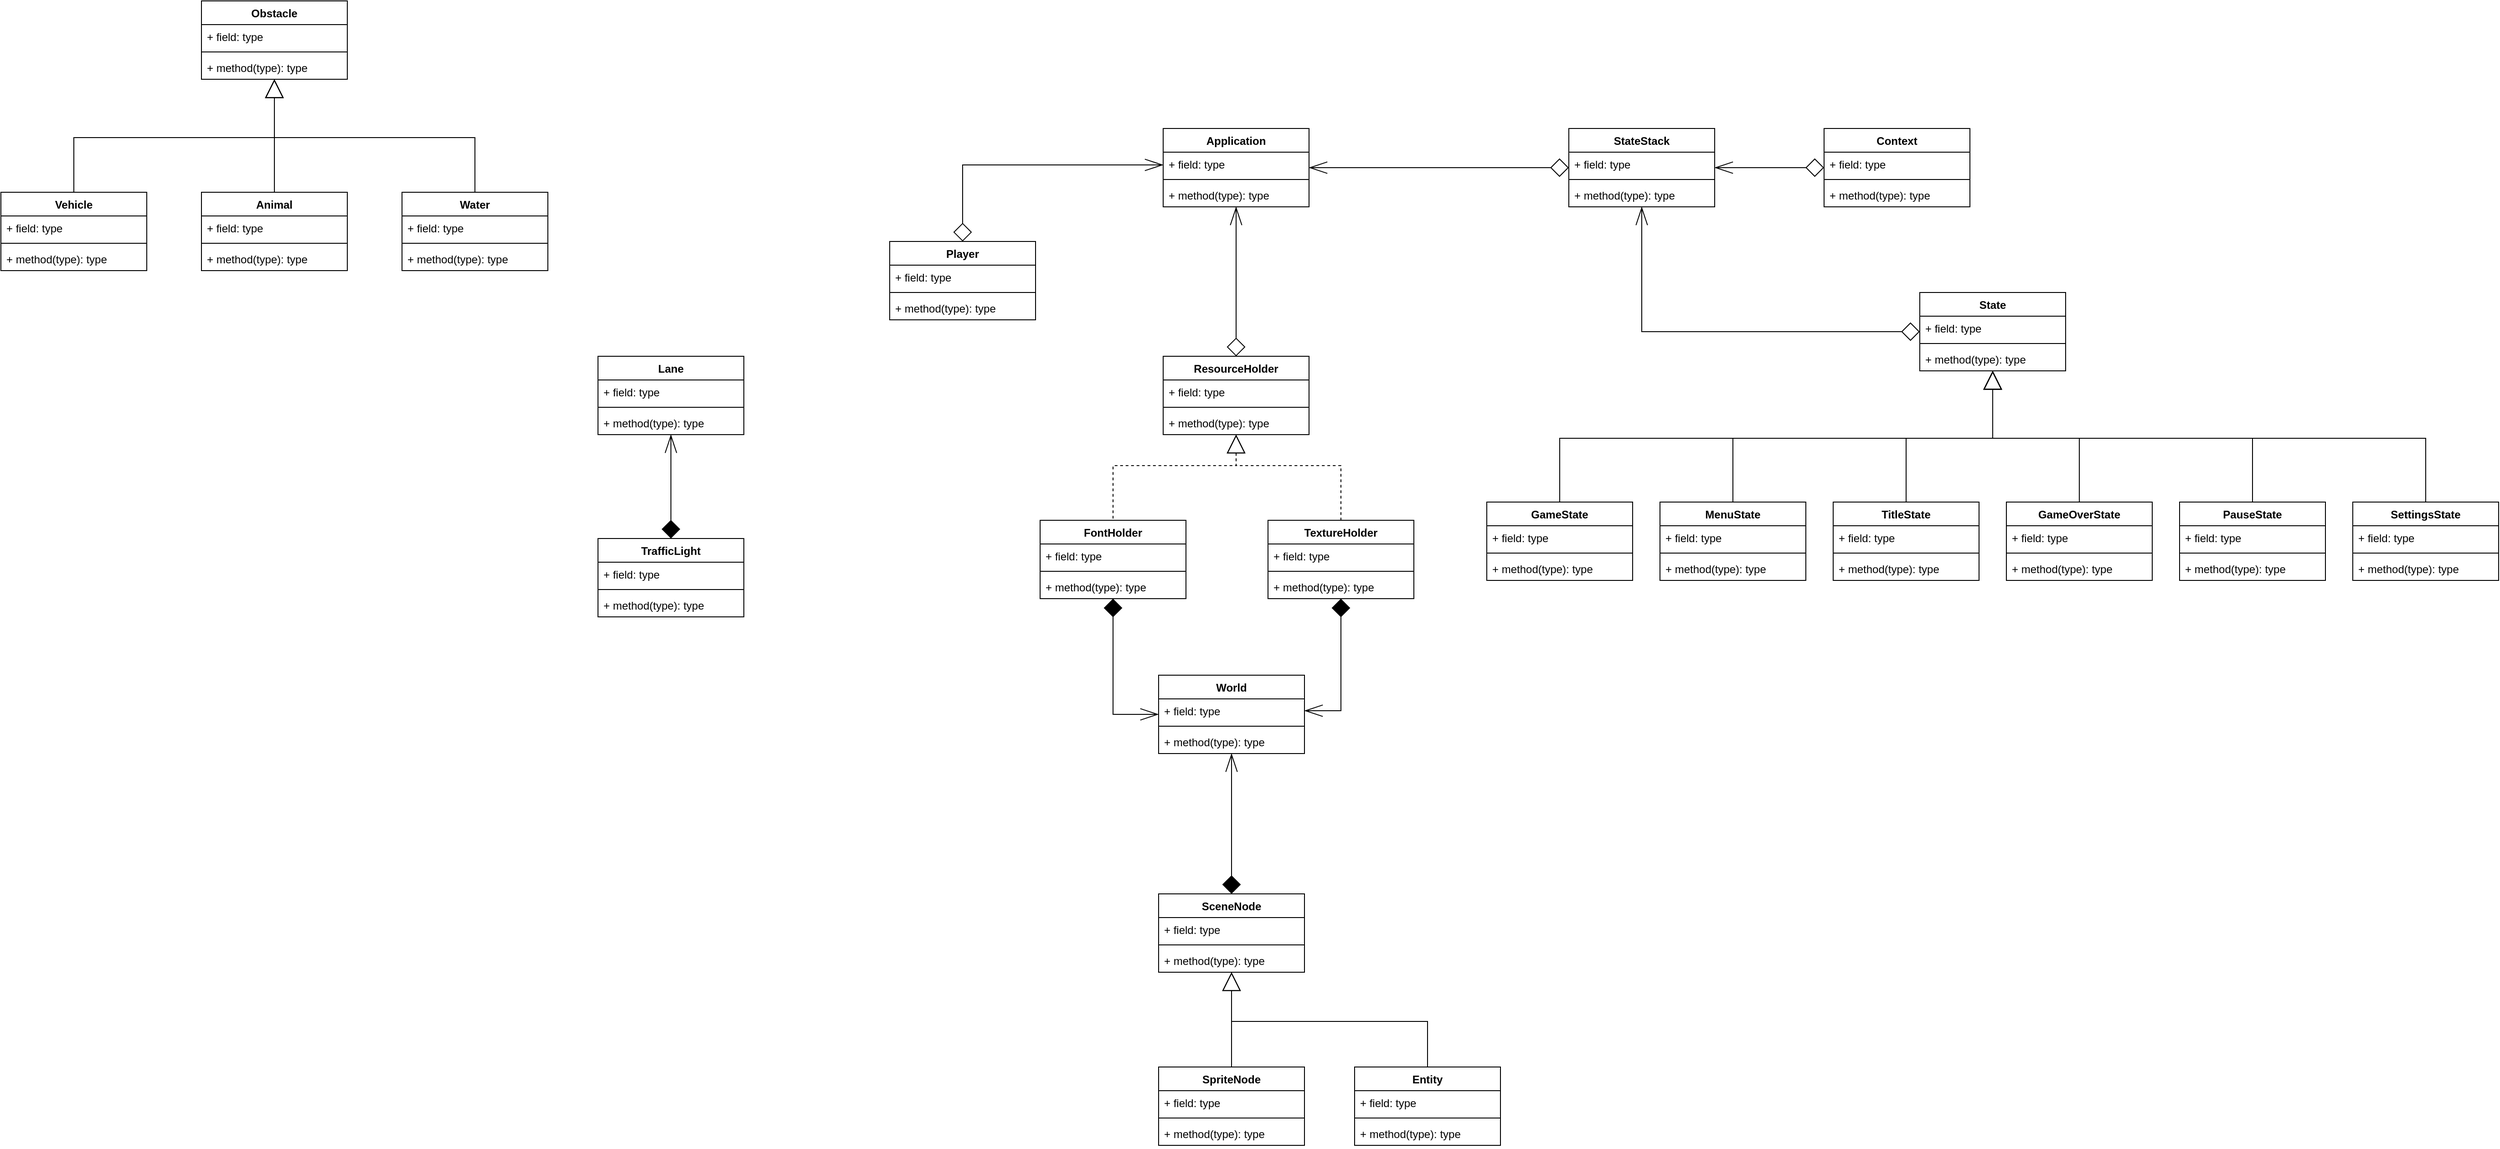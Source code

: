 <mxfile version="20.3.0" type="device"><diagram id="rSOY2md4iwqmSH1QF6Jq" name="Page-1"><mxGraphModel dx="2780" dy="1352" grid="1" gridSize="10" guides="1" tooltips="1" connect="1" arrows="1" fold="1" page="0" pageScale="1" pageWidth="850" pageHeight="1100" math="0" shadow="0"><root><mxCell id="0"/><mxCell id="1" parent="0"/><mxCell id="9zx2zrUR1Tn2hJ3h2cqU-62" style="edgeStyle=orthogonalEdgeStyle;rounded=0;orthogonalLoop=1;jettySize=auto;html=1;startArrow=openThin;startFill=0;endArrow=diamond;endFill=0;startSize=18;endSize=18;" parent="1" source="9zx2zrUR1Tn2hJ3h2cqU-1" target="9zx2zrUR1Tn2hJ3h2cqU-37" edge="1"><mxGeometry relative="1" as="geometry"><Array as="points"><mxPoint x="365" y="13"/></Array></mxGeometry></mxCell><mxCell id="9zx2zrUR1Tn2hJ3h2cqU-1" value="Application" style="swimlane;fontStyle=1;align=center;verticalAlign=top;childLayout=stackLayout;horizontal=1;startSize=26;horizontalStack=0;resizeParent=1;resizeParentMax=0;resizeLast=0;collapsible=1;marginBottom=0;" parent="1" vertex="1"><mxGeometry x="285" y="-60" width="160" height="86" as="geometry"/></mxCell><mxCell id="9zx2zrUR1Tn2hJ3h2cqU-2" value="+ field: type" style="text;strokeColor=none;fillColor=none;align=left;verticalAlign=top;spacingLeft=4;spacingRight=4;overflow=hidden;rotatable=0;points=[[0,0.5],[1,0.5]];portConstraint=eastwest;" parent="9zx2zrUR1Tn2hJ3h2cqU-1" vertex="1"><mxGeometry y="26" width="160" height="26" as="geometry"/></mxCell><mxCell id="9zx2zrUR1Tn2hJ3h2cqU-3" value="" style="line;strokeWidth=1;fillColor=none;align=left;verticalAlign=middle;spacingTop=-1;spacingLeft=3;spacingRight=3;rotatable=0;labelPosition=right;points=[];portConstraint=eastwest;strokeColor=inherit;" parent="9zx2zrUR1Tn2hJ3h2cqU-1" vertex="1"><mxGeometry y="52" width="160" height="8" as="geometry"/></mxCell><mxCell id="9zx2zrUR1Tn2hJ3h2cqU-4" value="+ method(type): type" style="text;strokeColor=none;fillColor=none;align=left;verticalAlign=top;spacingLeft=4;spacingRight=4;overflow=hidden;rotatable=0;points=[[0,0.5],[1,0.5]];portConstraint=eastwest;" parent="9zx2zrUR1Tn2hJ3h2cqU-1" vertex="1"><mxGeometry y="60" width="160" height="26" as="geometry"/></mxCell><mxCell id="9zx2zrUR1Tn2hJ3h2cqU-65" style="edgeStyle=orthogonalEdgeStyle;rounded=0;orthogonalLoop=1;jettySize=auto;html=1;entryX=0.5;entryY=0;entryDx=0;entryDy=0;startArrow=openThin;startFill=0;endArrow=diamond;endFill=1;startSize=18;endSize=18;" parent="1" source="9zx2zrUR1Tn2hJ3h2cqU-5" target="9zx2zrUR1Tn2hJ3h2cqU-25" edge="1"><mxGeometry relative="1" as="geometry"/></mxCell><mxCell id="9zx2zrUR1Tn2hJ3h2cqU-5" value="World" style="swimlane;fontStyle=1;align=center;verticalAlign=top;childLayout=stackLayout;horizontal=1;startSize=26;horizontalStack=0;resizeParent=1;resizeParentMax=0;resizeLast=0;collapsible=1;marginBottom=0;" parent="1" vertex="1"><mxGeometry x="280" y="540" width="160" height="86" as="geometry"/></mxCell><mxCell id="9zx2zrUR1Tn2hJ3h2cqU-6" value="+ field: type" style="text;strokeColor=none;fillColor=none;align=left;verticalAlign=top;spacingLeft=4;spacingRight=4;overflow=hidden;rotatable=0;points=[[0,0.5],[1,0.5]];portConstraint=eastwest;" parent="9zx2zrUR1Tn2hJ3h2cqU-5" vertex="1"><mxGeometry y="26" width="160" height="26" as="geometry"/></mxCell><mxCell id="9zx2zrUR1Tn2hJ3h2cqU-7" value="" style="line;strokeWidth=1;fillColor=none;align=left;verticalAlign=middle;spacingTop=-1;spacingLeft=3;spacingRight=3;rotatable=0;labelPosition=right;points=[];portConstraint=eastwest;strokeColor=inherit;" parent="9zx2zrUR1Tn2hJ3h2cqU-5" vertex="1"><mxGeometry y="52" width="160" height="8" as="geometry"/></mxCell><mxCell id="9zx2zrUR1Tn2hJ3h2cqU-8" value="+ method(type): type" style="text;strokeColor=none;fillColor=none;align=left;verticalAlign=top;spacingLeft=4;spacingRight=4;overflow=hidden;rotatable=0;points=[[0,0.5],[1,0.5]];portConstraint=eastwest;" parent="9zx2zrUR1Tn2hJ3h2cqU-5" vertex="1"><mxGeometry y="60" width="160" height="26" as="geometry"/></mxCell><mxCell id="9zx2zrUR1Tn2hJ3h2cqU-68" style="edgeStyle=orthogonalEdgeStyle;rounded=0;orthogonalLoop=1;jettySize=auto;html=1;startArrow=diamond;startFill=0;endArrow=openThin;endFill=0;startSize=18;endSize=18;" parent="1" source="9zx2zrUR1Tn2hJ3h2cqU-9" target="9zx2zrUR1Tn2hJ3h2cqU-1" edge="1"><mxGeometry relative="1" as="geometry"><Array as="points"><mxPoint x="65" y="-20"/></Array></mxGeometry></mxCell><mxCell id="9zx2zrUR1Tn2hJ3h2cqU-9" value="Player" style="swimlane;fontStyle=1;align=center;verticalAlign=top;childLayout=stackLayout;horizontal=1;startSize=26;horizontalStack=0;resizeParent=1;resizeParentMax=0;resizeLast=0;collapsible=1;marginBottom=0;" parent="1" vertex="1"><mxGeometry x="-15" y="64" width="160" height="86" as="geometry"/></mxCell><mxCell id="9zx2zrUR1Tn2hJ3h2cqU-10" value="+ field: type" style="text;strokeColor=none;fillColor=none;align=left;verticalAlign=top;spacingLeft=4;spacingRight=4;overflow=hidden;rotatable=0;points=[[0,0.5],[1,0.5]];portConstraint=eastwest;" parent="9zx2zrUR1Tn2hJ3h2cqU-9" vertex="1"><mxGeometry y="26" width="160" height="26" as="geometry"/></mxCell><mxCell id="9zx2zrUR1Tn2hJ3h2cqU-11" value="" style="line;strokeWidth=1;fillColor=none;align=left;verticalAlign=middle;spacingTop=-1;spacingLeft=3;spacingRight=3;rotatable=0;labelPosition=right;points=[];portConstraint=eastwest;strokeColor=inherit;" parent="9zx2zrUR1Tn2hJ3h2cqU-9" vertex="1"><mxGeometry y="52" width="160" height="8" as="geometry"/></mxCell><mxCell id="9zx2zrUR1Tn2hJ3h2cqU-12" value="+ method(type): type" style="text;strokeColor=none;fillColor=none;align=left;verticalAlign=top;spacingLeft=4;spacingRight=4;overflow=hidden;rotatable=0;points=[[0,0.5],[1,0.5]];portConstraint=eastwest;" parent="9zx2zrUR1Tn2hJ3h2cqU-9" vertex="1"><mxGeometry y="60" width="160" height="26" as="geometry"/></mxCell><mxCell id="9zx2zrUR1Tn2hJ3h2cqU-63" style="edgeStyle=orthogonalEdgeStyle;rounded=0;orthogonalLoop=1;jettySize=auto;html=1;startArrow=openThin;startFill=0;endArrow=diamond;endFill=1;startSize=18;endSize=18;" parent="1" source="9zx2zrUR1Tn2hJ3h2cqU-13" target="9zx2zrUR1Tn2hJ3h2cqU-41" edge="1"><mxGeometry relative="1" as="geometry"/></mxCell><mxCell id="9zx2zrUR1Tn2hJ3h2cqU-13" value="Lane" style="swimlane;fontStyle=1;align=center;verticalAlign=top;childLayout=stackLayout;horizontal=1;startSize=26;horizontalStack=0;resizeParent=1;resizeParentMax=0;resizeLast=0;collapsible=1;marginBottom=0;" parent="1" vertex="1"><mxGeometry x="-335" y="190" width="160" height="86" as="geometry"/></mxCell><mxCell id="9zx2zrUR1Tn2hJ3h2cqU-14" value="+ field: type" style="text;strokeColor=none;fillColor=none;align=left;verticalAlign=top;spacingLeft=4;spacingRight=4;overflow=hidden;rotatable=0;points=[[0,0.5],[1,0.5]];portConstraint=eastwest;" parent="9zx2zrUR1Tn2hJ3h2cqU-13" vertex="1"><mxGeometry y="26" width="160" height="26" as="geometry"/></mxCell><mxCell id="9zx2zrUR1Tn2hJ3h2cqU-15" value="" style="line;strokeWidth=1;fillColor=none;align=left;verticalAlign=middle;spacingTop=-1;spacingLeft=3;spacingRight=3;rotatable=0;labelPosition=right;points=[];portConstraint=eastwest;strokeColor=inherit;" parent="9zx2zrUR1Tn2hJ3h2cqU-13" vertex="1"><mxGeometry y="52" width="160" height="8" as="geometry"/></mxCell><mxCell id="9zx2zrUR1Tn2hJ3h2cqU-16" value="+ method(type): type" style="text;strokeColor=none;fillColor=none;align=left;verticalAlign=top;spacingLeft=4;spacingRight=4;overflow=hidden;rotatable=0;points=[[0,0.5],[1,0.5]];portConstraint=eastwest;" parent="9zx2zrUR1Tn2hJ3h2cqU-13" vertex="1"><mxGeometry y="60" width="160" height="26" as="geometry"/></mxCell><mxCell id="9zx2zrUR1Tn2hJ3h2cqU-17" value="Entity" style="swimlane;fontStyle=1;align=center;verticalAlign=top;childLayout=stackLayout;horizontal=1;startSize=26;horizontalStack=0;resizeParent=1;resizeParentMax=0;resizeLast=0;collapsible=1;marginBottom=0;" parent="1" vertex="1"><mxGeometry x="495" y="970" width="160" height="86" as="geometry"/></mxCell><mxCell id="9zx2zrUR1Tn2hJ3h2cqU-18" value="+ field: type" style="text;strokeColor=none;fillColor=none;align=left;verticalAlign=top;spacingLeft=4;spacingRight=4;overflow=hidden;rotatable=0;points=[[0,0.5],[1,0.5]];portConstraint=eastwest;" parent="9zx2zrUR1Tn2hJ3h2cqU-17" vertex="1"><mxGeometry y="26" width="160" height="26" as="geometry"/></mxCell><mxCell id="9zx2zrUR1Tn2hJ3h2cqU-19" value="" style="line;strokeWidth=1;fillColor=none;align=left;verticalAlign=middle;spacingTop=-1;spacingLeft=3;spacingRight=3;rotatable=0;labelPosition=right;points=[];portConstraint=eastwest;strokeColor=inherit;" parent="9zx2zrUR1Tn2hJ3h2cqU-17" vertex="1"><mxGeometry y="52" width="160" height="8" as="geometry"/></mxCell><mxCell id="9zx2zrUR1Tn2hJ3h2cqU-20" value="+ method(type): type" style="text;strokeColor=none;fillColor=none;align=left;verticalAlign=top;spacingLeft=4;spacingRight=4;overflow=hidden;rotatable=0;points=[[0,0.5],[1,0.5]];portConstraint=eastwest;" parent="9zx2zrUR1Tn2hJ3h2cqU-17" vertex="1"><mxGeometry y="60" width="160" height="26" as="geometry"/></mxCell><mxCell id="9zx2zrUR1Tn2hJ3h2cqU-59" style="edgeStyle=orthogonalEdgeStyle;rounded=0;orthogonalLoop=1;jettySize=auto;html=1;entryX=0.5;entryY=0;entryDx=0;entryDy=0;endArrow=none;endFill=0;startArrow=block;startFill=0;startSize=18;" parent="1" source="9zx2zrUR1Tn2hJ3h2cqU-21" target="9zx2zrUR1Tn2hJ3h2cqU-53" edge="1"><mxGeometry relative="1" as="geometry"><Array as="points"><mxPoint x="-690" y="-50"/><mxPoint x="-470" y="-50"/></Array></mxGeometry></mxCell><mxCell id="9zx2zrUR1Tn2hJ3h2cqU-60" style="edgeStyle=orthogonalEdgeStyle;rounded=0;orthogonalLoop=1;jettySize=auto;html=1;startArrow=block;startFill=0;endArrow=none;endFill=0;startSize=18;" parent="1" source="9zx2zrUR1Tn2hJ3h2cqU-21" target="9zx2zrUR1Tn2hJ3h2cqU-49" edge="1"><mxGeometry relative="1" as="geometry"/></mxCell><mxCell id="9zx2zrUR1Tn2hJ3h2cqU-61" style="edgeStyle=orthogonalEdgeStyle;rounded=0;orthogonalLoop=1;jettySize=auto;html=1;startArrow=block;startFill=0;endArrow=none;endFill=0;startSize=18;" parent="1" source="9zx2zrUR1Tn2hJ3h2cqU-21" target="9zx2zrUR1Tn2hJ3h2cqU-45" edge="1"><mxGeometry relative="1" as="geometry"><Array as="points"><mxPoint x="-690" y="-50"/><mxPoint x="-910" y="-50"/></Array></mxGeometry></mxCell><mxCell id="9zx2zrUR1Tn2hJ3h2cqU-21" value="Obstacle" style="swimlane;fontStyle=1;align=center;verticalAlign=top;childLayout=stackLayout;horizontal=1;startSize=26;horizontalStack=0;resizeParent=1;resizeParentMax=0;resizeLast=0;collapsible=1;marginBottom=0;" parent="1" vertex="1"><mxGeometry x="-770" y="-200" width="160" height="86" as="geometry"/></mxCell><mxCell id="9zx2zrUR1Tn2hJ3h2cqU-22" value="+ field: type" style="text;strokeColor=none;fillColor=none;align=left;verticalAlign=top;spacingLeft=4;spacingRight=4;overflow=hidden;rotatable=0;points=[[0,0.5],[1,0.5]];portConstraint=eastwest;" parent="9zx2zrUR1Tn2hJ3h2cqU-21" vertex="1"><mxGeometry y="26" width="160" height="26" as="geometry"/></mxCell><mxCell id="9zx2zrUR1Tn2hJ3h2cqU-23" value="" style="line;strokeWidth=1;fillColor=none;align=left;verticalAlign=middle;spacingTop=-1;spacingLeft=3;spacingRight=3;rotatable=0;labelPosition=right;points=[];portConstraint=eastwest;strokeColor=inherit;" parent="9zx2zrUR1Tn2hJ3h2cqU-21" vertex="1"><mxGeometry y="52" width="160" height="8" as="geometry"/></mxCell><mxCell id="9zx2zrUR1Tn2hJ3h2cqU-24" value="+ method(type): type" style="text;strokeColor=none;fillColor=none;align=left;verticalAlign=top;spacingLeft=4;spacingRight=4;overflow=hidden;rotatable=0;points=[[0,0.5],[1,0.5]];portConstraint=eastwest;" parent="9zx2zrUR1Tn2hJ3h2cqU-21" vertex="1"><mxGeometry y="60" width="160" height="26" as="geometry"/></mxCell><mxCell id="9zx2zrUR1Tn2hJ3h2cqU-64" style="edgeStyle=orthogonalEdgeStyle;rounded=0;orthogonalLoop=1;jettySize=auto;html=1;startArrow=block;startFill=0;endArrow=none;endFill=0;startSize=18;endSize=18;" parent="1" source="9zx2zrUR1Tn2hJ3h2cqU-25" target="9zx2zrUR1Tn2hJ3h2cqU-33" edge="1"><mxGeometry relative="1" as="geometry"/></mxCell><mxCell id="9zx2zrUR1Tn2hJ3h2cqU-25" value="SceneNode" style="swimlane;fontStyle=1;align=center;verticalAlign=top;childLayout=stackLayout;horizontal=1;startSize=26;horizontalStack=0;resizeParent=1;resizeParentMax=0;resizeLast=0;collapsible=1;marginBottom=0;" parent="1" vertex="1"><mxGeometry x="280" y="780" width="160" height="86" as="geometry"/></mxCell><mxCell id="9zx2zrUR1Tn2hJ3h2cqU-26" value="+ field: type" style="text;strokeColor=none;fillColor=none;align=left;verticalAlign=top;spacingLeft=4;spacingRight=4;overflow=hidden;rotatable=0;points=[[0,0.5],[1,0.5]];portConstraint=eastwest;" parent="9zx2zrUR1Tn2hJ3h2cqU-25" vertex="1"><mxGeometry y="26" width="160" height="26" as="geometry"/></mxCell><mxCell id="9zx2zrUR1Tn2hJ3h2cqU-27" value="" style="line;strokeWidth=1;fillColor=none;align=left;verticalAlign=middle;spacingTop=-1;spacingLeft=3;spacingRight=3;rotatable=0;labelPosition=right;points=[];portConstraint=eastwest;strokeColor=inherit;" parent="9zx2zrUR1Tn2hJ3h2cqU-25" vertex="1"><mxGeometry y="52" width="160" height="8" as="geometry"/></mxCell><mxCell id="9zx2zrUR1Tn2hJ3h2cqU-28" value="+ method(type): type" style="text;strokeColor=none;fillColor=none;align=left;verticalAlign=top;spacingLeft=4;spacingRight=4;overflow=hidden;rotatable=0;points=[[0,0.5],[1,0.5]];portConstraint=eastwest;" parent="9zx2zrUR1Tn2hJ3h2cqU-25" vertex="1"><mxGeometry y="60" width="160" height="26" as="geometry"/></mxCell><mxCell id="9zx2zrUR1Tn2hJ3h2cqU-33" value="SpriteNode" style="swimlane;fontStyle=1;align=center;verticalAlign=top;childLayout=stackLayout;horizontal=1;startSize=26;horizontalStack=0;resizeParent=1;resizeParentMax=0;resizeLast=0;collapsible=1;marginBottom=0;" parent="1" vertex="1"><mxGeometry x="280" y="970" width="160" height="86" as="geometry"/></mxCell><mxCell id="9zx2zrUR1Tn2hJ3h2cqU-34" value="+ field: type" style="text;strokeColor=none;fillColor=none;align=left;verticalAlign=top;spacingLeft=4;spacingRight=4;overflow=hidden;rotatable=0;points=[[0,0.5],[1,0.5]];portConstraint=eastwest;" parent="9zx2zrUR1Tn2hJ3h2cqU-33" vertex="1"><mxGeometry y="26" width="160" height="26" as="geometry"/></mxCell><mxCell id="9zx2zrUR1Tn2hJ3h2cqU-35" value="" style="line;strokeWidth=1;fillColor=none;align=left;verticalAlign=middle;spacingTop=-1;spacingLeft=3;spacingRight=3;rotatable=0;labelPosition=right;points=[];portConstraint=eastwest;strokeColor=inherit;" parent="9zx2zrUR1Tn2hJ3h2cqU-33" vertex="1"><mxGeometry y="52" width="160" height="8" as="geometry"/></mxCell><mxCell id="9zx2zrUR1Tn2hJ3h2cqU-36" value="+ method(type): type" style="text;strokeColor=none;fillColor=none;align=left;verticalAlign=top;spacingLeft=4;spacingRight=4;overflow=hidden;rotatable=0;points=[[0,0.5],[1,0.5]];portConstraint=eastwest;" parent="9zx2zrUR1Tn2hJ3h2cqU-33" vertex="1"><mxGeometry y="60" width="160" height="26" as="geometry"/></mxCell><mxCell id="9zx2zrUR1Tn2hJ3h2cqU-37" value="ResourceHolder" style="swimlane;fontStyle=1;align=center;verticalAlign=top;childLayout=stackLayout;horizontal=1;startSize=26;horizontalStack=0;resizeParent=1;resizeParentMax=0;resizeLast=0;collapsible=1;marginBottom=0;" parent="1" vertex="1"><mxGeometry x="285" y="190" width="160" height="86" as="geometry"/></mxCell><mxCell id="9zx2zrUR1Tn2hJ3h2cqU-38" value="+ field: type" style="text;strokeColor=none;fillColor=none;align=left;verticalAlign=top;spacingLeft=4;spacingRight=4;overflow=hidden;rotatable=0;points=[[0,0.5],[1,0.5]];portConstraint=eastwest;" parent="9zx2zrUR1Tn2hJ3h2cqU-37" vertex="1"><mxGeometry y="26" width="160" height="26" as="geometry"/></mxCell><mxCell id="9zx2zrUR1Tn2hJ3h2cqU-39" value="" style="line;strokeWidth=1;fillColor=none;align=left;verticalAlign=middle;spacingTop=-1;spacingLeft=3;spacingRight=3;rotatable=0;labelPosition=right;points=[];portConstraint=eastwest;strokeColor=inherit;" parent="9zx2zrUR1Tn2hJ3h2cqU-37" vertex="1"><mxGeometry y="52" width="160" height="8" as="geometry"/></mxCell><mxCell id="9zx2zrUR1Tn2hJ3h2cqU-40" value="+ method(type): type" style="text;strokeColor=none;fillColor=none;align=left;verticalAlign=top;spacingLeft=4;spacingRight=4;overflow=hidden;rotatable=0;points=[[0,0.5],[1,0.5]];portConstraint=eastwest;" parent="9zx2zrUR1Tn2hJ3h2cqU-37" vertex="1"><mxGeometry y="60" width="160" height="26" as="geometry"/></mxCell><mxCell id="9zx2zrUR1Tn2hJ3h2cqU-41" value="TrafficLight" style="swimlane;fontStyle=1;align=center;verticalAlign=top;childLayout=stackLayout;horizontal=1;startSize=26;horizontalStack=0;resizeParent=1;resizeParentMax=0;resizeLast=0;collapsible=1;marginBottom=0;" parent="1" vertex="1"><mxGeometry x="-335" y="390" width="160" height="86" as="geometry"/></mxCell><mxCell id="9zx2zrUR1Tn2hJ3h2cqU-42" value="+ field: type" style="text;strokeColor=none;fillColor=none;align=left;verticalAlign=top;spacingLeft=4;spacingRight=4;overflow=hidden;rotatable=0;points=[[0,0.5],[1,0.5]];portConstraint=eastwest;" parent="9zx2zrUR1Tn2hJ3h2cqU-41" vertex="1"><mxGeometry y="26" width="160" height="26" as="geometry"/></mxCell><mxCell id="9zx2zrUR1Tn2hJ3h2cqU-43" value="" style="line;strokeWidth=1;fillColor=none;align=left;verticalAlign=middle;spacingTop=-1;spacingLeft=3;spacingRight=3;rotatable=0;labelPosition=right;points=[];portConstraint=eastwest;strokeColor=inherit;" parent="9zx2zrUR1Tn2hJ3h2cqU-41" vertex="1"><mxGeometry y="52" width="160" height="8" as="geometry"/></mxCell><mxCell id="9zx2zrUR1Tn2hJ3h2cqU-44" value="+ method(type): type" style="text;strokeColor=none;fillColor=none;align=left;verticalAlign=top;spacingLeft=4;spacingRight=4;overflow=hidden;rotatable=0;points=[[0,0.5],[1,0.5]];portConstraint=eastwest;" parent="9zx2zrUR1Tn2hJ3h2cqU-41" vertex="1"><mxGeometry y="60" width="160" height="26" as="geometry"/></mxCell><mxCell id="9zx2zrUR1Tn2hJ3h2cqU-45" value="Vehicle" style="swimlane;fontStyle=1;align=center;verticalAlign=top;childLayout=stackLayout;horizontal=1;startSize=26;horizontalStack=0;resizeParent=1;resizeParentMax=0;resizeLast=0;collapsible=1;marginBottom=0;" parent="1" vertex="1"><mxGeometry x="-990" y="10" width="160" height="86" as="geometry"/></mxCell><mxCell id="9zx2zrUR1Tn2hJ3h2cqU-46" value="+ field: type" style="text;strokeColor=none;fillColor=none;align=left;verticalAlign=top;spacingLeft=4;spacingRight=4;overflow=hidden;rotatable=0;points=[[0,0.5],[1,0.5]];portConstraint=eastwest;" parent="9zx2zrUR1Tn2hJ3h2cqU-45" vertex="1"><mxGeometry y="26" width="160" height="26" as="geometry"/></mxCell><mxCell id="9zx2zrUR1Tn2hJ3h2cqU-47" value="" style="line;strokeWidth=1;fillColor=none;align=left;verticalAlign=middle;spacingTop=-1;spacingLeft=3;spacingRight=3;rotatable=0;labelPosition=right;points=[];portConstraint=eastwest;strokeColor=inherit;" parent="9zx2zrUR1Tn2hJ3h2cqU-45" vertex="1"><mxGeometry y="52" width="160" height="8" as="geometry"/></mxCell><mxCell id="9zx2zrUR1Tn2hJ3h2cqU-48" value="+ method(type): type" style="text;strokeColor=none;fillColor=none;align=left;verticalAlign=top;spacingLeft=4;spacingRight=4;overflow=hidden;rotatable=0;points=[[0,0.5],[1,0.5]];portConstraint=eastwest;" parent="9zx2zrUR1Tn2hJ3h2cqU-45" vertex="1"><mxGeometry y="60" width="160" height="26" as="geometry"/></mxCell><mxCell id="9zx2zrUR1Tn2hJ3h2cqU-49" value="Animal" style="swimlane;fontStyle=1;align=center;verticalAlign=top;childLayout=stackLayout;horizontal=1;startSize=26;horizontalStack=0;resizeParent=1;resizeParentMax=0;resizeLast=0;collapsible=1;marginBottom=0;" parent="1" vertex="1"><mxGeometry x="-770" y="10" width="160" height="86" as="geometry"/></mxCell><mxCell id="9zx2zrUR1Tn2hJ3h2cqU-50" value="+ field: type" style="text;strokeColor=none;fillColor=none;align=left;verticalAlign=top;spacingLeft=4;spacingRight=4;overflow=hidden;rotatable=0;points=[[0,0.5],[1,0.5]];portConstraint=eastwest;" parent="9zx2zrUR1Tn2hJ3h2cqU-49" vertex="1"><mxGeometry y="26" width="160" height="26" as="geometry"/></mxCell><mxCell id="9zx2zrUR1Tn2hJ3h2cqU-51" value="" style="line;strokeWidth=1;fillColor=none;align=left;verticalAlign=middle;spacingTop=-1;spacingLeft=3;spacingRight=3;rotatable=0;labelPosition=right;points=[];portConstraint=eastwest;strokeColor=inherit;" parent="9zx2zrUR1Tn2hJ3h2cqU-49" vertex="1"><mxGeometry y="52" width="160" height="8" as="geometry"/></mxCell><mxCell id="9zx2zrUR1Tn2hJ3h2cqU-52" value="+ method(type): type" style="text;strokeColor=none;fillColor=none;align=left;verticalAlign=top;spacingLeft=4;spacingRight=4;overflow=hidden;rotatable=0;points=[[0,0.5],[1,0.5]];portConstraint=eastwest;" parent="9zx2zrUR1Tn2hJ3h2cqU-49" vertex="1"><mxGeometry y="60" width="160" height="26" as="geometry"/></mxCell><mxCell id="9zx2zrUR1Tn2hJ3h2cqU-53" value="Water" style="swimlane;fontStyle=1;align=center;verticalAlign=top;childLayout=stackLayout;horizontal=1;startSize=26;horizontalStack=0;resizeParent=1;resizeParentMax=0;resizeLast=0;collapsible=1;marginBottom=0;" parent="1" vertex="1"><mxGeometry x="-550" y="10" width="160" height="86" as="geometry"/></mxCell><mxCell id="9zx2zrUR1Tn2hJ3h2cqU-54" value="+ field: type" style="text;strokeColor=none;fillColor=none;align=left;verticalAlign=top;spacingLeft=4;spacingRight=4;overflow=hidden;rotatable=0;points=[[0,0.5],[1,0.5]];portConstraint=eastwest;" parent="9zx2zrUR1Tn2hJ3h2cqU-53" vertex="1"><mxGeometry y="26" width="160" height="26" as="geometry"/></mxCell><mxCell id="9zx2zrUR1Tn2hJ3h2cqU-55" value="" style="line;strokeWidth=1;fillColor=none;align=left;verticalAlign=middle;spacingTop=-1;spacingLeft=3;spacingRight=3;rotatable=0;labelPosition=right;points=[];portConstraint=eastwest;strokeColor=inherit;" parent="9zx2zrUR1Tn2hJ3h2cqU-53" vertex="1"><mxGeometry y="52" width="160" height="8" as="geometry"/></mxCell><mxCell id="9zx2zrUR1Tn2hJ3h2cqU-56" value="+ method(type): type" style="text;strokeColor=none;fillColor=none;align=left;verticalAlign=top;spacingLeft=4;spacingRight=4;overflow=hidden;rotatable=0;points=[[0,0.5],[1,0.5]];portConstraint=eastwest;" parent="9zx2zrUR1Tn2hJ3h2cqU-53" vertex="1"><mxGeometry y="60" width="160" height="26" as="geometry"/></mxCell><mxCell id="9zx2zrUR1Tn2hJ3h2cqU-67" style="edgeStyle=orthogonalEdgeStyle;rounded=0;orthogonalLoop=1;jettySize=auto;html=1;startArrow=block;startFill=0;endArrow=none;endFill=0;startSize=18;endSize=18;" parent="1" source="9zx2zrUR1Tn2hJ3h2cqU-25" target="9zx2zrUR1Tn2hJ3h2cqU-17" edge="1"><mxGeometry relative="1" as="geometry"><mxPoint x="370" y="876" as="sourcePoint"/><mxPoint x="370" y="980" as="targetPoint"/><Array as="points"><mxPoint x="360" y="920"/><mxPoint x="575" y="920"/></Array></mxGeometry></mxCell><mxCell id="9zx2zrUR1Tn2hJ3h2cqU-79" style="edgeStyle=orthogonalEdgeStyle;rounded=0;orthogonalLoop=1;jettySize=auto;html=1;startArrow=diamond;startFill=0;endArrow=openThin;endFill=0;startSize=18;endSize=18;" parent="1" source="9zx2zrUR1Tn2hJ3h2cqU-69" target="9zx2zrUR1Tn2hJ3h2cqU-1" edge="1"><mxGeometry relative="1" as="geometry"/></mxCell><mxCell id="9zx2zrUR1Tn2hJ3h2cqU-69" value="StateStack" style="swimlane;fontStyle=1;align=center;verticalAlign=top;childLayout=stackLayout;horizontal=1;startSize=26;horizontalStack=0;resizeParent=1;resizeParentMax=0;resizeLast=0;collapsible=1;marginBottom=0;" parent="1" vertex="1"><mxGeometry x="730" y="-60" width="160" height="86" as="geometry"/></mxCell><mxCell id="9zx2zrUR1Tn2hJ3h2cqU-70" value="+ field: type" style="text;strokeColor=none;fillColor=none;align=left;verticalAlign=top;spacingLeft=4;spacingRight=4;overflow=hidden;rotatable=0;points=[[0,0.5],[1,0.5]];portConstraint=eastwest;" parent="9zx2zrUR1Tn2hJ3h2cqU-69" vertex="1"><mxGeometry y="26" width="160" height="26" as="geometry"/></mxCell><mxCell id="9zx2zrUR1Tn2hJ3h2cqU-71" value="" style="line;strokeWidth=1;fillColor=none;align=left;verticalAlign=middle;spacingTop=-1;spacingLeft=3;spacingRight=3;rotatable=0;labelPosition=right;points=[];portConstraint=eastwest;strokeColor=inherit;" parent="9zx2zrUR1Tn2hJ3h2cqU-69" vertex="1"><mxGeometry y="52" width="160" height="8" as="geometry"/></mxCell><mxCell id="9zx2zrUR1Tn2hJ3h2cqU-72" value="+ method(type): type" style="text;strokeColor=none;fillColor=none;align=left;verticalAlign=top;spacingLeft=4;spacingRight=4;overflow=hidden;rotatable=0;points=[[0,0.5],[1,0.5]];portConstraint=eastwest;" parent="9zx2zrUR1Tn2hJ3h2cqU-69" vertex="1"><mxGeometry y="60" width="160" height="26" as="geometry"/></mxCell><mxCell id="9zx2zrUR1Tn2hJ3h2cqU-78" style="edgeStyle=orthogonalEdgeStyle;rounded=0;orthogonalLoop=1;jettySize=auto;html=1;startArrow=diamond;startFill=0;endArrow=openThin;endFill=0;startSize=18;endSize=18;" parent="1" source="9zx2zrUR1Tn2hJ3h2cqU-73" target="9zx2zrUR1Tn2hJ3h2cqU-69" edge="1"><mxGeometry relative="1" as="geometry"/></mxCell><mxCell id="Ty4bjjQYYw6WnuzVPLQS-25" style="edgeStyle=orthogonalEdgeStyle;rounded=0;orthogonalLoop=1;jettySize=auto;html=1;entryX=0.5;entryY=0;entryDx=0;entryDy=0;startArrow=block;startFill=0;endArrow=none;endFill=0;endSize=18;startSize=18;" edge="1" parent="1" source="9zx2zrUR1Tn2hJ3h2cqU-73" target="Ty4bjjQYYw6WnuzVPLQS-1"><mxGeometry relative="1" as="geometry"><Array as="points"><mxPoint x="1195" y="280"/><mxPoint x="720" y="280"/></Array></mxGeometry></mxCell><mxCell id="Ty4bjjQYYw6WnuzVPLQS-26" style="edgeStyle=orthogonalEdgeStyle;rounded=0;orthogonalLoop=1;jettySize=auto;html=1;startArrow=block;startFill=0;endArrow=none;endFill=0;startSize=18;endSize=18;" edge="1" parent="1" source="9zx2zrUR1Tn2hJ3h2cqU-73" target="Ty4bjjQYYw6WnuzVPLQS-21"><mxGeometry relative="1" as="geometry"><Array as="points"><mxPoint x="1195" y="280"/><mxPoint x="910" y="280"/></Array></mxGeometry></mxCell><mxCell id="Ty4bjjQYYw6WnuzVPLQS-29" style="edgeStyle=orthogonalEdgeStyle;rounded=0;orthogonalLoop=1;jettySize=auto;html=1;startArrow=block;startFill=0;endArrow=none;endFill=0;startSize=18;endSize=18;" edge="1" parent="1" source="9zx2zrUR1Tn2hJ3h2cqU-73" target="Ty4bjjQYYw6WnuzVPLQS-5"><mxGeometry relative="1" as="geometry"><Array as="points"><mxPoint x="1195" y="280"/><mxPoint x="1100" y="280"/></Array></mxGeometry></mxCell><mxCell id="Ty4bjjQYYw6WnuzVPLQS-30" style="edgeStyle=orthogonalEdgeStyle;rounded=0;orthogonalLoop=1;jettySize=auto;html=1;startArrow=block;startFill=0;endArrow=none;endFill=0;startSize=18;endSize=18;" edge="1" parent="1" source="9zx2zrUR1Tn2hJ3h2cqU-73" target="Ty4bjjQYYw6WnuzVPLQS-9"><mxGeometry relative="1" as="geometry"><Array as="points"><mxPoint x="1195" y="280"/><mxPoint x="1290" y="280"/></Array></mxGeometry></mxCell><mxCell id="Ty4bjjQYYw6WnuzVPLQS-31" style="edgeStyle=orthogonalEdgeStyle;rounded=0;orthogonalLoop=1;jettySize=auto;html=1;startArrow=block;startFill=0;endArrow=none;endFill=0;startSize=18;endSize=18;" edge="1" parent="1" source="9zx2zrUR1Tn2hJ3h2cqU-73" target="Ty4bjjQYYw6WnuzVPLQS-13"><mxGeometry relative="1" as="geometry"><Array as="points"><mxPoint x="1195" y="280"/><mxPoint x="1480" y="280"/></Array></mxGeometry></mxCell><mxCell id="Ty4bjjQYYw6WnuzVPLQS-32" style="edgeStyle=orthogonalEdgeStyle;rounded=0;orthogonalLoop=1;jettySize=auto;html=1;startArrow=block;startFill=0;endArrow=none;endFill=0;startSize=18;endSize=18;" edge="1" parent="1" source="9zx2zrUR1Tn2hJ3h2cqU-73" target="Ty4bjjQYYw6WnuzVPLQS-17"><mxGeometry relative="1" as="geometry"><Array as="points"><mxPoint x="1195" y="280"/><mxPoint x="1670" y="280"/></Array></mxGeometry></mxCell><mxCell id="9zx2zrUR1Tn2hJ3h2cqU-73" value="State" style="swimlane;fontStyle=1;align=center;verticalAlign=top;childLayout=stackLayout;horizontal=1;startSize=26;horizontalStack=0;resizeParent=1;resizeParentMax=0;resizeLast=0;collapsible=1;marginBottom=0;" parent="1" vertex="1"><mxGeometry x="1115" y="120" width="160" height="86" as="geometry"/></mxCell><mxCell id="9zx2zrUR1Tn2hJ3h2cqU-74" value="+ field: type" style="text;strokeColor=none;fillColor=none;align=left;verticalAlign=top;spacingLeft=4;spacingRight=4;overflow=hidden;rotatable=0;points=[[0,0.5],[1,0.5]];portConstraint=eastwest;" parent="9zx2zrUR1Tn2hJ3h2cqU-73" vertex="1"><mxGeometry y="26" width="160" height="26" as="geometry"/></mxCell><mxCell id="9zx2zrUR1Tn2hJ3h2cqU-75" value="" style="line;strokeWidth=1;fillColor=none;align=left;verticalAlign=middle;spacingTop=-1;spacingLeft=3;spacingRight=3;rotatable=0;labelPosition=right;points=[];portConstraint=eastwest;strokeColor=inherit;" parent="9zx2zrUR1Tn2hJ3h2cqU-73" vertex="1"><mxGeometry y="52" width="160" height="8" as="geometry"/></mxCell><mxCell id="9zx2zrUR1Tn2hJ3h2cqU-76" value="+ method(type): type" style="text;strokeColor=none;fillColor=none;align=left;verticalAlign=top;spacingLeft=4;spacingRight=4;overflow=hidden;rotatable=0;points=[[0,0.5],[1,0.5]];portConstraint=eastwest;" parent="9zx2zrUR1Tn2hJ3h2cqU-73" vertex="1"><mxGeometry y="60" width="160" height="26" as="geometry"/></mxCell><mxCell id="9zx2zrUR1Tn2hJ3h2cqU-84" style="edgeStyle=orthogonalEdgeStyle;rounded=0;orthogonalLoop=1;jettySize=auto;html=1;startArrow=diamond;startFill=0;endArrow=openThin;endFill=0;startSize=18;endSize=18;" parent="1" source="9zx2zrUR1Tn2hJ3h2cqU-80" target="9zx2zrUR1Tn2hJ3h2cqU-69" edge="1"><mxGeometry relative="1" as="geometry"/></mxCell><mxCell id="9zx2zrUR1Tn2hJ3h2cqU-80" value="Context" style="swimlane;fontStyle=1;align=center;verticalAlign=top;childLayout=stackLayout;horizontal=1;startSize=26;horizontalStack=0;resizeParent=1;resizeParentMax=0;resizeLast=0;collapsible=1;marginBottom=0;" parent="1" vertex="1"><mxGeometry x="1010" y="-60" width="160" height="86" as="geometry"/></mxCell><mxCell id="9zx2zrUR1Tn2hJ3h2cqU-81" value="+ field: type" style="text;strokeColor=none;fillColor=none;align=left;verticalAlign=top;spacingLeft=4;spacingRight=4;overflow=hidden;rotatable=0;points=[[0,0.5],[1,0.5]];portConstraint=eastwest;" parent="9zx2zrUR1Tn2hJ3h2cqU-80" vertex="1"><mxGeometry y="26" width="160" height="26" as="geometry"/></mxCell><mxCell id="9zx2zrUR1Tn2hJ3h2cqU-82" value="" style="line;strokeWidth=1;fillColor=none;align=left;verticalAlign=middle;spacingTop=-1;spacingLeft=3;spacingRight=3;rotatable=0;labelPosition=right;points=[];portConstraint=eastwest;strokeColor=inherit;" parent="9zx2zrUR1Tn2hJ3h2cqU-80" vertex="1"><mxGeometry y="52" width="160" height="8" as="geometry"/></mxCell><mxCell id="9zx2zrUR1Tn2hJ3h2cqU-83" value="+ method(type): type" style="text;strokeColor=none;fillColor=none;align=left;verticalAlign=top;spacingLeft=4;spacingRight=4;overflow=hidden;rotatable=0;points=[[0,0.5],[1,0.5]];portConstraint=eastwest;" parent="9zx2zrUR1Tn2hJ3h2cqU-80" vertex="1"><mxGeometry y="60" width="160" height="26" as="geometry"/></mxCell><mxCell id="Ty4bjjQYYw6WnuzVPLQS-1" value="GameState" style="swimlane;fontStyle=1;align=center;verticalAlign=top;childLayout=stackLayout;horizontal=1;startSize=26;horizontalStack=0;resizeParent=1;resizeParentMax=0;resizeLast=0;collapsible=1;marginBottom=0;" vertex="1" parent="1"><mxGeometry x="640" y="350" width="160" height="86" as="geometry"/></mxCell><mxCell id="Ty4bjjQYYw6WnuzVPLQS-2" value="+ field: type" style="text;strokeColor=none;fillColor=none;align=left;verticalAlign=top;spacingLeft=4;spacingRight=4;overflow=hidden;rotatable=0;points=[[0,0.5],[1,0.5]];portConstraint=eastwest;" vertex="1" parent="Ty4bjjQYYw6WnuzVPLQS-1"><mxGeometry y="26" width="160" height="26" as="geometry"/></mxCell><mxCell id="Ty4bjjQYYw6WnuzVPLQS-3" value="" style="line;strokeWidth=1;fillColor=none;align=left;verticalAlign=middle;spacingTop=-1;spacingLeft=3;spacingRight=3;rotatable=0;labelPosition=right;points=[];portConstraint=eastwest;strokeColor=inherit;" vertex="1" parent="Ty4bjjQYYw6WnuzVPLQS-1"><mxGeometry y="52" width="160" height="8" as="geometry"/></mxCell><mxCell id="Ty4bjjQYYw6WnuzVPLQS-4" value="+ method(type): type" style="text;strokeColor=none;fillColor=none;align=left;verticalAlign=top;spacingLeft=4;spacingRight=4;overflow=hidden;rotatable=0;points=[[0,0.5],[1,0.5]];portConstraint=eastwest;" vertex="1" parent="Ty4bjjQYYw6WnuzVPLQS-1"><mxGeometry y="60" width="160" height="26" as="geometry"/></mxCell><mxCell id="Ty4bjjQYYw6WnuzVPLQS-5" value="TitleState" style="swimlane;fontStyle=1;align=center;verticalAlign=top;childLayout=stackLayout;horizontal=1;startSize=26;horizontalStack=0;resizeParent=1;resizeParentMax=0;resizeLast=0;collapsible=1;marginBottom=0;" vertex="1" parent="1"><mxGeometry x="1020" y="350" width="160" height="86" as="geometry"/></mxCell><mxCell id="Ty4bjjQYYw6WnuzVPLQS-6" value="+ field: type" style="text;strokeColor=none;fillColor=none;align=left;verticalAlign=top;spacingLeft=4;spacingRight=4;overflow=hidden;rotatable=0;points=[[0,0.5],[1,0.5]];portConstraint=eastwest;" vertex="1" parent="Ty4bjjQYYw6WnuzVPLQS-5"><mxGeometry y="26" width="160" height="26" as="geometry"/></mxCell><mxCell id="Ty4bjjQYYw6WnuzVPLQS-7" value="" style="line;strokeWidth=1;fillColor=none;align=left;verticalAlign=middle;spacingTop=-1;spacingLeft=3;spacingRight=3;rotatable=0;labelPosition=right;points=[];portConstraint=eastwest;strokeColor=inherit;" vertex="1" parent="Ty4bjjQYYw6WnuzVPLQS-5"><mxGeometry y="52" width="160" height="8" as="geometry"/></mxCell><mxCell id="Ty4bjjQYYw6WnuzVPLQS-8" value="+ method(type): type" style="text;strokeColor=none;fillColor=none;align=left;verticalAlign=top;spacingLeft=4;spacingRight=4;overflow=hidden;rotatable=0;points=[[0,0.5],[1,0.5]];portConstraint=eastwest;" vertex="1" parent="Ty4bjjQYYw6WnuzVPLQS-5"><mxGeometry y="60" width="160" height="26" as="geometry"/></mxCell><mxCell id="Ty4bjjQYYw6WnuzVPLQS-9" value="GameOverState" style="swimlane;fontStyle=1;align=center;verticalAlign=top;childLayout=stackLayout;horizontal=1;startSize=26;horizontalStack=0;resizeParent=1;resizeParentMax=0;resizeLast=0;collapsible=1;marginBottom=0;" vertex="1" parent="1"><mxGeometry x="1210" y="350" width="160" height="86" as="geometry"/></mxCell><mxCell id="Ty4bjjQYYw6WnuzVPLQS-10" value="+ field: type" style="text;strokeColor=none;fillColor=none;align=left;verticalAlign=top;spacingLeft=4;spacingRight=4;overflow=hidden;rotatable=0;points=[[0,0.5],[1,0.5]];portConstraint=eastwest;" vertex="1" parent="Ty4bjjQYYw6WnuzVPLQS-9"><mxGeometry y="26" width="160" height="26" as="geometry"/></mxCell><mxCell id="Ty4bjjQYYw6WnuzVPLQS-11" value="" style="line;strokeWidth=1;fillColor=none;align=left;verticalAlign=middle;spacingTop=-1;spacingLeft=3;spacingRight=3;rotatable=0;labelPosition=right;points=[];portConstraint=eastwest;strokeColor=inherit;" vertex="1" parent="Ty4bjjQYYw6WnuzVPLQS-9"><mxGeometry y="52" width="160" height="8" as="geometry"/></mxCell><mxCell id="Ty4bjjQYYw6WnuzVPLQS-12" value="+ method(type): type" style="text;strokeColor=none;fillColor=none;align=left;verticalAlign=top;spacingLeft=4;spacingRight=4;overflow=hidden;rotatable=0;points=[[0,0.5],[1,0.5]];portConstraint=eastwest;" vertex="1" parent="Ty4bjjQYYw6WnuzVPLQS-9"><mxGeometry y="60" width="160" height="26" as="geometry"/></mxCell><mxCell id="Ty4bjjQYYw6WnuzVPLQS-13" value="PauseState" style="swimlane;fontStyle=1;align=center;verticalAlign=top;childLayout=stackLayout;horizontal=1;startSize=26;horizontalStack=0;resizeParent=1;resizeParentMax=0;resizeLast=0;collapsible=1;marginBottom=0;" vertex="1" parent="1"><mxGeometry x="1400" y="350" width="160" height="86" as="geometry"/></mxCell><mxCell id="Ty4bjjQYYw6WnuzVPLQS-14" value="+ field: type" style="text;strokeColor=none;fillColor=none;align=left;verticalAlign=top;spacingLeft=4;spacingRight=4;overflow=hidden;rotatable=0;points=[[0,0.5],[1,0.5]];portConstraint=eastwest;" vertex="1" parent="Ty4bjjQYYw6WnuzVPLQS-13"><mxGeometry y="26" width="160" height="26" as="geometry"/></mxCell><mxCell id="Ty4bjjQYYw6WnuzVPLQS-15" value="" style="line;strokeWidth=1;fillColor=none;align=left;verticalAlign=middle;spacingTop=-1;spacingLeft=3;spacingRight=3;rotatable=0;labelPosition=right;points=[];portConstraint=eastwest;strokeColor=inherit;" vertex="1" parent="Ty4bjjQYYw6WnuzVPLQS-13"><mxGeometry y="52" width="160" height="8" as="geometry"/></mxCell><mxCell id="Ty4bjjQYYw6WnuzVPLQS-16" value="+ method(type): type" style="text;strokeColor=none;fillColor=none;align=left;verticalAlign=top;spacingLeft=4;spacingRight=4;overflow=hidden;rotatable=0;points=[[0,0.5],[1,0.5]];portConstraint=eastwest;" vertex="1" parent="Ty4bjjQYYw6WnuzVPLQS-13"><mxGeometry y="60" width="160" height="26" as="geometry"/></mxCell><mxCell id="Ty4bjjQYYw6WnuzVPLQS-17" value="SettingsState" style="swimlane;fontStyle=1;align=center;verticalAlign=top;childLayout=stackLayout;horizontal=1;startSize=26;horizontalStack=0;resizeParent=1;resizeParentMax=0;resizeLast=0;collapsible=1;marginBottom=0;" vertex="1" parent="1"><mxGeometry x="1590" y="350" width="160" height="86" as="geometry"/></mxCell><mxCell id="Ty4bjjQYYw6WnuzVPLQS-18" value="+ field: type" style="text;strokeColor=none;fillColor=none;align=left;verticalAlign=top;spacingLeft=4;spacingRight=4;overflow=hidden;rotatable=0;points=[[0,0.5],[1,0.5]];portConstraint=eastwest;" vertex="1" parent="Ty4bjjQYYw6WnuzVPLQS-17"><mxGeometry y="26" width="160" height="26" as="geometry"/></mxCell><mxCell id="Ty4bjjQYYw6WnuzVPLQS-19" value="" style="line;strokeWidth=1;fillColor=none;align=left;verticalAlign=middle;spacingTop=-1;spacingLeft=3;spacingRight=3;rotatable=0;labelPosition=right;points=[];portConstraint=eastwest;strokeColor=inherit;" vertex="1" parent="Ty4bjjQYYw6WnuzVPLQS-17"><mxGeometry y="52" width="160" height="8" as="geometry"/></mxCell><mxCell id="Ty4bjjQYYw6WnuzVPLQS-20" value="+ method(type): type" style="text;strokeColor=none;fillColor=none;align=left;verticalAlign=top;spacingLeft=4;spacingRight=4;overflow=hidden;rotatable=0;points=[[0,0.5],[1,0.5]];portConstraint=eastwest;" vertex="1" parent="Ty4bjjQYYw6WnuzVPLQS-17"><mxGeometry y="60" width="160" height="26" as="geometry"/></mxCell><mxCell id="Ty4bjjQYYw6WnuzVPLQS-21" value="MenuState" style="swimlane;fontStyle=1;align=center;verticalAlign=top;childLayout=stackLayout;horizontal=1;startSize=26;horizontalStack=0;resizeParent=1;resizeParentMax=0;resizeLast=0;collapsible=1;marginBottom=0;" vertex="1" parent="1"><mxGeometry x="830" y="350" width="160" height="86" as="geometry"/></mxCell><mxCell id="Ty4bjjQYYw6WnuzVPLQS-22" value="+ field: type" style="text;strokeColor=none;fillColor=none;align=left;verticalAlign=top;spacingLeft=4;spacingRight=4;overflow=hidden;rotatable=0;points=[[0,0.5],[1,0.5]];portConstraint=eastwest;" vertex="1" parent="Ty4bjjQYYw6WnuzVPLQS-21"><mxGeometry y="26" width="160" height="26" as="geometry"/></mxCell><mxCell id="Ty4bjjQYYw6WnuzVPLQS-23" value="" style="line;strokeWidth=1;fillColor=none;align=left;verticalAlign=middle;spacingTop=-1;spacingLeft=3;spacingRight=3;rotatable=0;labelPosition=right;points=[];portConstraint=eastwest;strokeColor=inherit;" vertex="1" parent="Ty4bjjQYYw6WnuzVPLQS-21"><mxGeometry y="52" width="160" height="8" as="geometry"/></mxCell><mxCell id="Ty4bjjQYYw6WnuzVPLQS-24" value="+ method(type): type" style="text;strokeColor=none;fillColor=none;align=left;verticalAlign=top;spacingLeft=4;spacingRight=4;overflow=hidden;rotatable=0;points=[[0,0.5],[1,0.5]];portConstraint=eastwest;" vertex="1" parent="Ty4bjjQYYw6WnuzVPLQS-21"><mxGeometry y="60" width="160" height="26" as="geometry"/></mxCell><mxCell id="Ty4bjjQYYw6WnuzVPLQS-46" style="edgeStyle=orthogonalEdgeStyle;rounded=0;orthogonalLoop=1;jettySize=auto;html=1;startArrow=diamond;startFill=1;endArrow=openThin;endFill=0;startSize=18;endSize=18;" edge="1" parent="1" source="Ty4bjjQYYw6WnuzVPLQS-34" target="9zx2zrUR1Tn2hJ3h2cqU-5"><mxGeometry relative="1" as="geometry"><Array as="points"><mxPoint x="230" y="583"/></Array></mxGeometry></mxCell><mxCell id="Ty4bjjQYYw6WnuzVPLQS-34" value="FontHolder" style="swimlane;fontStyle=1;align=center;verticalAlign=top;childLayout=stackLayout;horizontal=1;startSize=26;horizontalStack=0;resizeParent=1;resizeParentMax=0;resizeLast=0;collapsible=1;marginBottom=0;" vertex="1" parent="1"><mxGeometry x="150" y="370" width="160" height="86" as="geometry"/></mxCell><mxCell id="Ty4bjjQYYw6WnuzVPLQS-35" value="+ field: type" style="text;strokeColor=none;fillColor=none;align=left;verticalAlign=top;spacingLeft=4;spacingRight=4;overflow=hidden;rotatable=0;points=[[0,0.5],[1,0.5]];portConstraint=eastwest;" vertex="1" parent="Ty4bjjQYYw6WnuzVPLQS-34"><mxGeometry y="26" width="160" height="26" as="geometry"/></mxCell><mxCell id="Ty4bjjQYYw6WnuzVPLQS-36" value="" style="line;strokeWidth=1;fillColor=none;align=left;verticalAlign=middle;spacingTop=-1;spacingLeft=3;spacingRight=3;rotatable=0;labelPosition=right;points=[];portConstraint=eastwest;strokeColor=inherit;" vertex="1" parent="Ty4bjjQYYw6WnuzVPLQS-34"><mxGeometry y="52" width="160" height="8" as="geometry"/></mxCell><mxCell id="Ty4bjjQYYw6WnuzVPLQS-37" value="+ method(type): type" style="text;strokeColor=none;fillColor=none;align=left;verticalAlign=top;spacingLeft=4;spacingRight=4;overflow=hidden;rotatable=0;points=[[0,0.5],[1,0.5]];portConstraint=eastwest;" vertex="1" parent="Ty4bjjQYYw6WnuzVPLQS-34"><mxGeometry y="60" width="160" height="26" as="geometry"/></mxCell><mxCell id="Ty4bjjQYYw6WnuzVPLQS-48" style="edgeStyle=orthogonalEdgeStyle;rounded=0;orthogonalLoop=1;jettySize=auto;html=1;startArrow=diamond;startFill=1;endArrow=openThin;endFill=0;startSize=18;endSize=18;" edge="1" parent="1" source="Ty4bjjQYYw6WnuzVPLQS-38" target="9zx2zrUR1Tn2hJ3h2cqU-6"><mxGeometry relative="1" as="geometry"/></mxCell><mxCell id="Ty4bjjQYYw6WnuzVPLQS-38" value="TextureHolder" style="swimlane;fontStyle=1;align=center;verticalAlign=top;childLayout=stackLayout;horizontal=1;startSize=26;horizontalStack=0;resizeParent=1;resizeParentMax=0;resizeLast=0;collapsible=1;marginBottom=0;" vertex="1" parent="1"><mxGeometry x="400" y="370" width="160" height="86" as="geometry"/></mxCell><mxCell id="Ty4bjjQYYw6WnuzVPLQS-39" value="+ field: type" style="text;strokeColor=none;fillColor=none;align=left;verticalAlign=top;spacingLeft=4;spacingRight=4;overflow=hidden;rotatable=0;points=[[0,0.5],[1,0.5]];portConstraint=eastwest;" vertex="1" parent="Ty4bjjQYYw6WnuzVPLQS-38"><mxGeometry y="26" width="160" height="26" as="geometry"/></mxCell><mxCell id="Ty4bjjQYYw6WnuzVPLQS-40" value="" style="line;strokeWidth=1;fillColor=none;align=left;verticalAlign=middle;spacingTop=-1;spacingLeft=3;spacingRight=3;rotatable=0;labelPosition=right;points=[];portConstraint=eastwest;strokeColor=inherit;" vertex="1" parent="Ty4bjjQYYw6WnuzVPLQS-38"><mxGeometry y="52" width="160" height="8" as="geometry"/></mxCell><mxCell id="Ty4bjjQYYw6WnuzVPLQS-41" value="+ method(type): type" style="text;strokeColor=none;fillColor=none;align=left;verticalAlign=top;spacingLeft=4;spacingRight=4;overflow=hidden;rotatable=0;points=[[0,0.5],[1,0.5]];portConstraint=eastwest;" vertex="1" parent="Ty4bjjQYYw6WnuzVPLQS-38"><mxGeometry y="60" width="160" height="26" as="geometry"/></mxCell><mxCell id="Ty4bjjQYYw6WnuzVPLQS-44" style="edgeStyle=orthogonalEdgeStyle;rounded=0;orthogonalLoop=1;jettySize=auto;html=1;startArrow=block;startFill=0;endArrow=none;endFill=0;startSize=18;endSize=18;dashed=1;" edge="1" parent="1" source="9zx2zrUR1Tn2hJ3h2cqU-37" target="Ty4bjjQYYw6WnuzVPLQS-34"><mxGeometry relative="1" as="geometry"><Array as="points"><mxPoint x="365" y="310"/><mxPoint x="230" y="310"/></Array></mxGeometry></mxCell><mxCell id="Ty4bjjQYYw6WnuzVPLQS-45" style="edgeStyle=orthogonalEdgeStyle;rounded=0;orthogonalLoop=1;jettySize=auto;html=1;startArrow=block;startFill=0;endArrow=none;endFill=0;startSize=18;endSize=18;dashed=1;" edge="1" parent="1" source="9zx2zrUR1Tn2hJ3h2cqU-37" target="Ty4bjjQYYw6WnuzVPLQS-38"><mxGeometry relative="1" as="geometry"><Array as="points"><mxPoint x="365" y="310"/><mxPoint x="480" y="310"/></Array></mxGeometry></mxCell></root></mxGraphModel></diagram></mxfile>